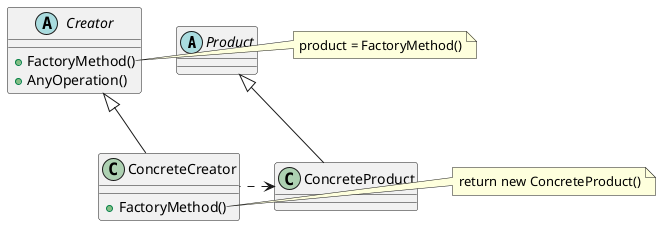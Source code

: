 @startuml
together {
  abstract class Product
  class ConcreteProduct
  abstract class Creator
  class ConcreteCreator
}

ConcreteCreator .left.> ConcreteProduct
Product <|-- ConcreteProduct
Creator <|-- ConcreteCreator

abstract class Creator {
  +FactoryMethod()
  +AnyOperation()
}
class ConcreteCreator {
  +FactoryMethod()
}

note left of Creator::"FactoryMethod"
  product = FactoryMethod()
end note
note left of ConcreteCreator::"FactoryMethod"
  return new ConcreteProduct()
end note

@enduml
